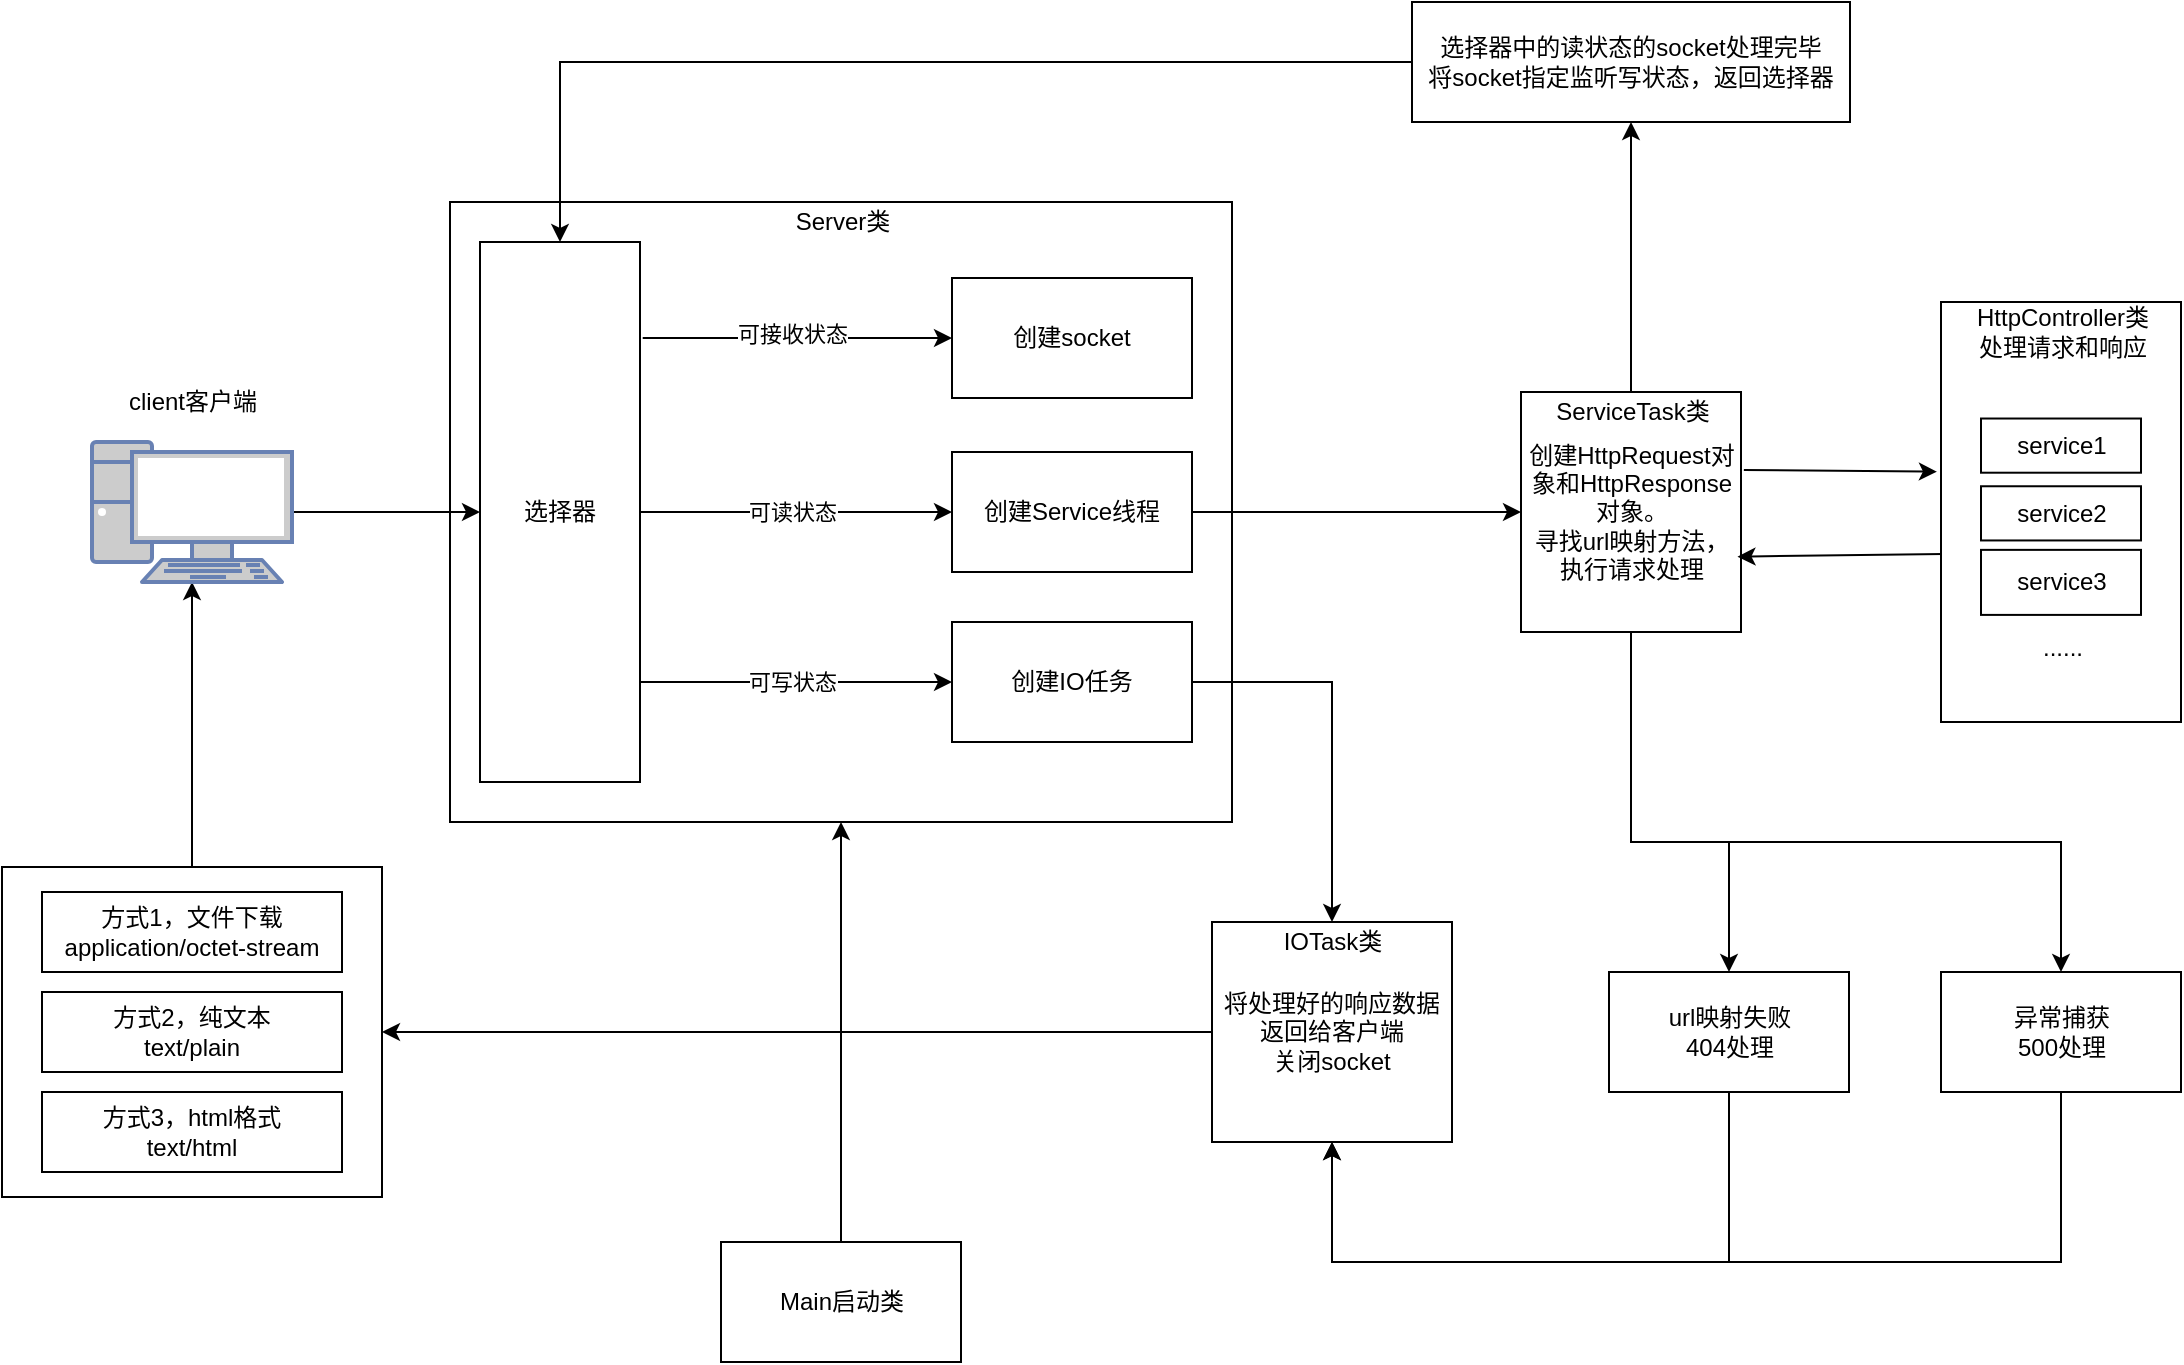 <mxfile version="13.9.9" type="device"><diagram id="xg4bR0tg8-8VEvZHDgb1" name="Page-1"><mxGraphModel dx="1346" dy="1017" grid="1" gridSize="10" guides="1" tooltips="1" connect="1" arrows="1" fold="1" page="1" pageScale="1" pageWidth="1169" pageHeight="827" math="0" shadow="0"><root><mxCell id="0"/><mxCell id="1" parent="0"/><mxCell id="B6WqSXvsqaTHZKKVgpte-61" style="edgeStyle=orthogonalEdgeStyle;rounded=0;orthogonalLoop=1;jettySize=auto;html=1;entryX=0.5;entryY=1;entryDx=0;entryDy=0;entryPerimeter=0;" edge="1" parent="1" source="B6WqSXvsqaTHZKKVgpte-58" target="B6WqSXvsqaTHZKKVgpte-5"><mxGeometry relative="1" as="geometry"/></mxCell><mxCell id="B6WqSXvsqaTHZKKVgpte-58" value="" style="rounded=0;whiteSpace=wrap;html=1;" vertex="1" parent="1"><mxGeometry x="30" y="506.5" width="190" height="165" as="geometry"/></mxCell><mxCell id="B6WqSXvsqaTHZKKVgpte-8" style="edgeStyle=orthogonalEdgeStyle;rounded=0;orthogonalLoop=1;jettySize=auto;html=1;entryX=0.5;entryY=1;entryDx=0;entryDy=0;" edge="1" parent="1" source="B6WqSXvsqaTHZKKVgpte-1" target="B6WqSXvsqaTHZKKVgpte-3"><mxGeometry relative="1" as="geometry"/></mxCell><mxCell id="B6WqSXvsqaTHZKKVgpte-1" value="Main启动类" style="rounded=0;whiteSpace=wrap;html=1;" vertex="1" parent="1"><mxGeometry x="389.5" y="694" width="120" height="60" as="geometry"/></mxCell><mxCell id="B6WqSXvsqaTHZKKVgpte-3" value="" style="rounded=0;whiteSpace=wrap;html=1;" vertex="1" parent="1"><mxGeometry x="254" y="174" width="391" height="310" as="geometry"/></mxCell><mxCell id="B6WqSXvsqaTHZKKVgpte-22" style="edgeStyle=orthogonalEdgeStyle;rounded=0;orthogonalLoop=1;jettySize=auto;html=1;entryX=0;entryY=0.5;entryDx=0;entryDy=0;" edge="1" parent="1" source="B6WqSXvsqaTHZKKVgpte-5" target="B6WqSXvsqaTHZKKVgpte-9"><mxGeometry relative="1" as="geometry"/></mxCell><mxCell id="B6WqSXvsqaTHZKKVgpte-5" value="" style="fontColor=#0066CC;verticalAlign=top;verticalLabelPosition=bottom;labelPosition=center;align=center;html=1;outlineConnect=0;fillColor=#CCCCCC;strokeColor=#6881B3;gradientColor=none;gradientDirection=north;strokeWidth=2;shape=mxgraph.networks.pc;" vertex="1" parent="1"><mxGeometry x="75" y="294" width="100" height="70" as="geometry"/></mxCell><mxCell id="B6WqSXvsqaTHZKKVgpte-6" value="client客户端" style="text;html=1;align=center;verticalAlign=middle;resizable=0;points=[];autosize=1;" vertex="1" parent="1"><mxGeometry x="85" y="264" width="80" height="20" as="geometry"/></mxCell><mxCell id="B6WqSXvsqaTHZKKVgpte-7" value="Server类" style="text;html=1;align=center;verticalAlign=middle;resizable=0;points=[];autosize=1;" vertex="1" parent="1"><mxGeometry x="419.5" y="174" width="60" height="20" as="geometry"/></mxCell><mxCell id="B6WqSXvsqaTHZKKVgpte-15" style="edgeStyle=orthogonalEdgeStyle;rounded=0;orthogonalLoop=1;jettySize=auto;html=1;" edge="1" parent="1" source="B6WqSXvsqaTHZKKVgpte-9" target="B6WqSXvsqaTHZKKVgpte-13"><mxGeometry relative="1" as="geometry"/></mxCell><mxCell id="B6WqSXvsqaTHZKKVgpte-16" value="可读状态" style="edgeLabel;html=1;align=center;verticalAlign=middle;resizable=0;points=[];" vertex="1" connectable="0" parent="B6WqSXvsqaTHZKKVgpte-15"><mxGeometry x="-0.205" y="1" relative="1" as="geometry"><mxPoint x="14" y="1" as="offset"/></mxGeometry></mxCell><mxCell id="B6WqSXvsqaTHZKKVgpte-9" value="选择器" style="rounded=0;whiteSpace=wrap;html=1;" vertex="1" parent="1"><mxGeometry x="269" y="194" width="80" height="270" as="geometry"/></mxCell><mxCell id="B6WqSXvsqaTHZKKVgpte-10" value="" style="endArrow=classic;html=1;exitX=1.017;exitY=0.178;exitDx=0;exitDy=0;exitPerimeter=0;entryX=0;entryY=0.5;entryDx=0;entryDy=0;" edge="1" parent="1" source="B6WqSXvsqaTHZKKVgpte-9" target="B6WqSXvsqaTHZKKVgpte-11"><mxGeometry width="50" height="50" relative="1" as="geometry"><mxPoint x="415" y="394" as="sourcePoint"/><mxPoint x="435" y="104" as="targetPoint"/></mxGeometry></mxCell><mxCell id="B6WqSXvsqaTHZKKVgpte-12" value="可接收状态" style="edgeLabel;html=1;align=center;verticalAlign=middle;resizable=0;points=[];" vertex="1" connectable="0" parent="B6WqSXvsqaTHZKKVgpte-10"><mxGeometry x="0.638" y="2" relative="1" as="geometry"><mxPoint x="-52.38" as="offset"/></mxGeometry></mxCell><mxCell id="B6WqSXvsqaTHZKKVgpte-11" value="创建socket" style="rounded=0;whiteSpace=wrap;html=1;" vertex="1" parent="1"><mxGeometry x="505" y="212" width="120" height="60" as="geometry"/></mxCell><mxCell id="B6WqSXvsqaTHZKKVgpte-25" style="edgeStyle=orthogonalEdgeStyle;rounded=0;orthogonalLoop=1;jettySize=auto;html=1;" edge="1" parent="1" source="B6WqSXvsqaTHZKKVgpte-13" target="B6WqSXvsqaTHZKKVgpte-23"><mxGeometry relative="1" as="geometry"/></mxCell><mxCell id="B6WqSXvsqaTHZKKVgpte-13" value="创建Service线程" style="rounded=0;whiteSpace=wrap;html=1;" vertex="1" parent="1"><mxGeometry x="505" y="299" width="120" height="60" as="geometry"/></mxCell><mxCell id="B6WqSXvsqaTHZKKVgpte-41" style="edgeStyle=orthogonalEdgeStyle;rounded=0;orthogonalLoop=1;jettySize=auto;html=1;" edge="1" parent="1" source="B6WqSXvsqaTHZKKVgpte-18" target="B6WqSXvsqaTHZKKVgpte-39"><mxGeometry relative="1" as="geometry"/></mxCell><mxCell id="B6WqSXvsqaTHZKKVgpte-18" value="创建IO任务" style="rounded=0;whiteSpace=wrap;html=1;" vertex="1" parent="1"><mxGeometry x="505" y="384" width="120" height="60" as="geometry"/></mxCell><mxCell id="B6WqSXvsqaTHZKKVgpte-20" value="" style="endArrow=classic;html=1;exitX=1;exitY=0.815;exitDx=0;exitDy=0;exitPerimeter=0;entryX=0;entryY=0.5;entryDx=0;entryDy=0;" edge="1" parent="1" source="B6WqSXvsqaTHZKKVgpte-9" target="B6WqSXvsqaTHZKKVgpte-18"><mxGeometry width="50" height="50" relative="1" as="geometry"><mxPoint x="415" y="394" as="sourcePoint"/><mxPoint x="465" y="344" as="targetPoint"/></mxGeometry></mxCell><mxCell id="B6WqSXvsqaTHZKKVgpte-21" value="可写状态" style="edgeLabel;html=1;align=center;verticalAlign=middle;resizable=0;points=[];" vertex="1" connectable="0" parent="B6WqSXvsqaTHZKKVgpte-20"><mxGeometry x="-0.141" y="-1" relative="1" as="geometry"><mxPoint x="9" y="-1.03" as="offset"/></mxGeometry></mxCell><mxCell id="B6WqSXvsqaTHZKKVgpte-47" style="edgeStyle=orthogonalEdgeStyle;rounded=0;orthogonalLoop=1;jettySize=auto;html=1;entryX=0.5;entryY=0;entryDx=0;entryDy=0;" edge="1" parent="1" source="B6WqSXvsqaTHZKKVgpte-23" target="B6WqSXvsqaTHZKKVgpte-45"><mxGeometry relative="1" as="geometry"><Array as="points"><mxPoint x="845" y="494"/><mxPoint x="893" y="494"/></Array></mxGeometry></mxCell><mxCell id="B6WqSXvsqaTHZKKVgpte-49" style="edgeStyle=orthogonalEdgeStyle;rounded=0;orthogonalLoop=1;jettySize=auto;html=1;entryX=0.5;entryY=0;entryDx=0;entryDy=0;" edge="1" parent="1" source="B6WqSXvsqaTHZKKVgpte-23" target="B6WqSXvsqaTHZKKVgpte-46"><mxGeometry relative="1" as="geometry"><Array as="points"><mxPoint x="845" y="494"/><mxPoint x="1060" y="494"/></Array></mxGeometry></mxCell><mxCell id="B6WqSXvsqaTHZKKVgpte-23" value="创建HttpRequest对象和HttpResponse对象。&lt;br&gt;寻找url映射方法，执行请求处理" style="rounded=0;whiteSpace=wrap;html=1;" vertex="1" parent="1"><mxGeometry x="789.5" y="269" width="110" height="120" as="geometry"/></mxCell><mxCell id="B6WqSXvsqaTHZKKVgpte-35" style="edgeStyle=orthogonalEdgeStyle;rounded=0;orthogonalLoop=1;jettySize=auto;html=1;entryX=0.5;entryY=1;entryDx=0;entryDy=0;" edge="1" parent="1" source="B6WqSXvsqaTHZKKVgpte-24" target="B6WqSXvsqaTHZKKVgpte-33"><mxGeometry relative="1" as="geometry"/></mxCell><mxCell id="B6WqSXvsqaTHZKKVgpte-24" value="ServiceTask类" style="text;html=1;align=center;verticalAlign=middle;resizable=0;points=[];autosize=1;" vertex="1" parent="1"><mxGeometry x="799.5" y="269" width="90" height="20" as="geometry"/></mxCell><mxCell id="B6WqSXvsqaTHZKKVgpte-36" style="edgeStyle=orthogonalEdgeStyle;rounded=0;orthogonalLoop=1;jettySize=auto;html=1;entryX=0.5;entryY=0;entryDx=0;entryDy=0;" edge="1" parent="1" source="B6WqSXvsqaTHZKKVgpte-33" target="B6WqSXvsqaTHZKKVgpte-9"><mxGeometry relative="1" as="geometry"/></mxCell><mxCell id="B6WqSXvsqaTHZKKVgpte-33" value="选择器中的读状态的socket处理完毕&lt;br&gt;将socket指定监听写状态，返回选择器" style="rounded=0;whiteSpace=wrap;html=1;" vertex="1" parent="1"><mxGeometry x="735" y="74" width="219" height="60" as="geometry"/></mxCell><mxCell id="B6WqSXvsqaTHZKKVgpte-37" value="" style="endArrow=classic;html=1;exitX=1.013;exitY=0.325;exitDx=0;exitDy=0;entryX=-0.017;entryY=0.404;entryDx=0;entryDy=0;entryPerimeter=0;exitPerimeter=0;" edge="1" parent="1" source="B6WqSXvsqaTHZKKVgpte-23" target="B6WqSXvsqaTHZKKVgpte-26"><mxGeometry width="50" height="50" relative="1" as="geometry"><mxPoint x="889.5" y="524" as="sourcePoint"/><mxPoint x="939.5" y="474" as="targetPoint"/></mxGeometry></mxCell><mxCell id="B6WqSXvsqaTHZKKVgpte-38" value="" style="endArrow=classic;html=1;entryX=0.984;entryY=0.686;entryDx=0;entryDy=0;exitX=0.011;exitY=0.6;exitDx=0;exitDy=0;exitPerimeter=0;entryPerimeter=0;" edge="1" parent="1" source="B6WqSXvsqaTHZKKVgpte-26" target="B6WqSXvsqaTHZKKVgpte-23"><mxGeometry width="50" height="50" relative="1" as="geometry"><mxPoint x="909.5" y="514" as="sourcePoint"/><mxPoint x="959.5" y="464" as="targetPoint"/></mxGeometry></mxCell><mxCell id="B6WqSXvsqaTHZKKVgpte-60" style="edgeStyle=orthogonalEdgeStyle;rounded=0;orthogonalLoop=1;jettySize=auto;html=1;entryX=1;entryY=0.5;entryDx=0;entryDy=0;" edge="1" parent="1" source="B6WqSXvsqaTHZKKVgpte-39" target="B6WqSXvsqaTHZKKVgpte-58"><mxGeometry relative="1" as="geometry"/></mxCell><mxCell id="B6WqSXvsqaTHZKKVgpte-39" value="将处理好的响应数据返回给客户端&lt;br&gt;关闭socket" style="rounded=0;whiteSpace=wrap;html=1;" vertex="1" parent="1"><mxGeometry x="635" y="534" width="120" height="110" as="geometry"/></mxCell><mxCell id="B6WqSXvsqaTHZKKVgpte-40" value="IOTask类" style="text;html=1;align=center;verticalAlign=middle;resizable=0;points=[];autosize=1;" vertex="1" parent="1"><mxGeometry x="665" y="534" width="60" height="20" as="geometry"/></mxCell><mxCell id="B6WqSXvsqaTHZKKVgpte-51" style="edgeStyle=orthogonalEdgeStyle;rounded=0;orthogonalLoop=1;jettySize=auto;html=1;entryX=0.5;entryY=1;entryDx=0;entryDy=0;exitX=0.5;exitY=1;exitDx=0;exitDy=0;" edge="1" parent="1" source="B6WqSXvsqaTHZKKVgpte-45" target="B6WqSXvsqaTHZKKVgpte-39"><mxGeometry relative="1" as="geometry"><Array as="points"><mxPoint x="893" y="704"/><mxPoint x="695" y="704"/></Array></mxGeometry></mxCell><mxCell id="B6WqSXvsqaTHZKKVgpte-45" value="url映射失败&lt;br&gt;404处理" style="rounded=0;whiteSpace=wrap;html=1;" vertex="1" parent="1"><mxGeometry x="833.5" y="559" width="120" height="60" as="geometry"/></mxCell><mxCell id="B6WqSXvsqaTHZKKVgpte-53" style="edgeStyle=orthogonalEdgeStyle;rounded=0;orthogonalLoop=1;jettySize=auto;html=1;entryX=0.5;entryY=1;entryDx=0;entryDy=0;" edge="1" parent="1" source="B6WqSXvsqaTHZKKVgpte-46" target="B6WqSXvsqaTHZKKVgpte-39"><mxGeometry relative="1" as="geometry"><Array as="points"><mxPoint x="1060" y="704"/><mxPoint x="695" y="704"/></Array></mxGeometry></mxCell><mxCell id="B6WqSXvsqaTHZKKVgpte-46" value="异常捕获&lt;br&gt;500处理" style="rounded=0;whiteSpace=wrap;html=1;" vertex="1" parent="1"><mxGeometry x="999.5" y="559" width="120" height="60" as="geometry"/></mxCell><mxCell id="B6WqSXvsqaTHZKKVgpte-26" value="" style="rounded=0;whiteSpace=wrap;html=1;" vertex="1" parent="1"><mxGeometry x="999.5" y="224" width="120" height="210" as="geometry"/></mxCell><mxCell id="B6WqSXvsqaTHZKKVgpte-27" value="HttpController类&lt;br&gt;处理请求和响应" style="text;html=1;align=center;verticalAlign=middle;resizable=0;points=[];autosize=1;" vertex="1" parent="1"><mxGeometry x="1009.5" y="224" width="100" height="30" as="geometry"/></mxCell><mxCell id="B6WqSXvsqaTHZKKVgpte-28" value="service1" style="rounded=0;whiteSpace=wrap;html=1;" vertex="1" parent="1"><mxGeometry x="1019.5" y="282.258" width="80" height="27.097" as="geometry"/></mxCell><mxCell id="B6WqSXvsqaTHZKKVgpte-29" value="service2" style="rounded=0;whiteSpace=wrap;html=1;" vertex="1" parent="1"><mxGeometry x="1019.5" y="316.129" width="80" height="27.097" as="geometry"/></mxCell><mxCell id="B6WqSXvsqaTHZKKVgpte-30" value="service3" style="rounded=0;whiteSpace=wrap;html=1;" vertex="1" parent="1"><mxGeometry x="1019.5" y="347.935" width="80" height="32.516" as="geometry"/></mxCell><mxCell id="B6WqSXvsqaTHZKKVgpte-31" value="......" style="text;html=1;align=center;verticalAlign=middle;resizable=0;points=[];autosize=1;" vertex="1" parent="1"><mxGeometry x="1039.5" y="386.581" width="40" height="20" as="geometry"/></mxCell><mxCell id="B6WqSXvsqaTHZKKVgpte-54" value="方式1，文件下载&lt;br&gt;application/octet-stream" style="rounded=0;whiteSpace=wrap;html=1;" vertex="1" parent="1"><mxGeometry x="50" y="519" width="150" height="40" as="geometry"/></mxCell><mxCell id="B6WqSXvsqaTHZKKVgpte-55" value="方式2，纯文本&lt;br&gt;text/plain" style="rounded=0;whiteSpace=wrap;html=1;" vertex="1" parent="1"><mxGeometry x="50" y="569" width="150" height="40" as="geometry"/></mxCell><mxCell id="B6WqSXvsqaTHZKKVgpte-57" value="方式3，html格式&lt;br&gt;text/html" style="rounded=0;whiteSpace=wrap;html=1;" vertex="1" parent="1"><mxGeometry x="50" y="619" width="150" height="40" as="geometry"/></mxCell></root></mxGraphModel></diagram></mxfile>